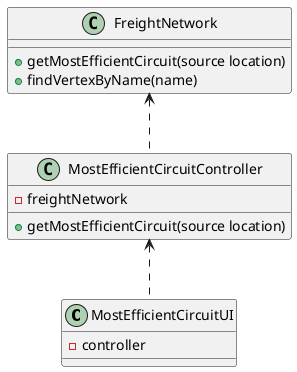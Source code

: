 @startuml
'https://plantuml.com/class-diagram

class MostEfficientCircuitUI {
- controller
}

class MostEfficientCircuitController {
- freightNetwork
+ getMostEfficientCircuit(source location)
}

class FreightNetwork {
+ getMostEfficientCircuit(source location)
+ findVertexByName(name)
}

MostEfficientCircuitController <.. MostEfficientCircuitUI
FreightNetwork <.. MostEfficientCircuitController

@enduml